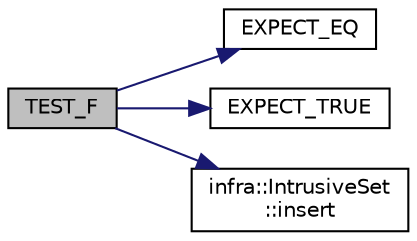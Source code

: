 digraph "TEST_F"
{
 // INTERACTIVE_SVG=YES
  edge [fontname="Helvetica",fontsize="10",labelfontname="Helvetica",labelfontsize="10"];
  node [fontname="Helvetica",fontsize="10",shape=record];
  rankdir="LR";
  Node82 [label="TEST_F",height=0.2,width=0.4,color="black", fillcolor="grey75", style="filled", fontcolor="black"];
  Node82 -> Node83 [color="midnightblue",fontsize="10",style="solid",fontname="Helvetica"];
  Node83 [label="EXPECT_EQ",height=0.2,width=0.4,color="black", fillcolor="white", style="filled",URL="$d6/def/_test_json_8cpp.html#a82745227e2f0a8edbb4ae630d88a8e86"];
  Node82 -> Node84 [color="midnightblue",fontsize="10",style="solid",fontname="Helvetica"];
  Node84 [label="EXPECT_TRUE",height=0.2,width=0.4,color="black", fillcolor="white", style="filled",URL="$d6/def/_test_json_8cpp.html#a84dbe6e62bbec23a120a258315c7b6dc"];
  Node82 -> Node85 [color="midnightblue",fontsize="10",style="solid",fontname="Helvetica"];
  Node85 [label="infra::IntrusiveSet\l::insert",height=0.2,width=0.4,color="black", fillcolor="white", style="filled",URL="$df/d47/classinfra_1_1_intrusive_set.html#a7cacf60212a04967fd19b8288a43a185"];
}
